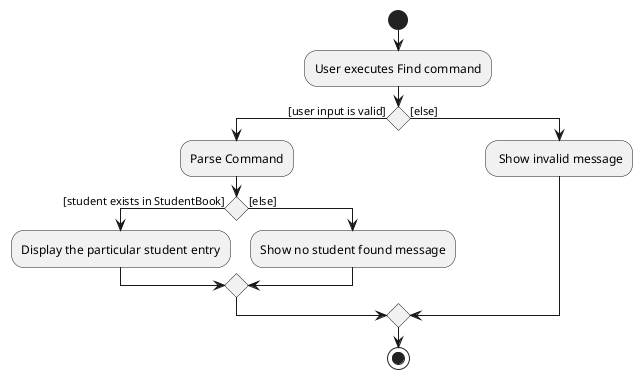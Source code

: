 @startuml
start
:User executes Find command;

'Since the beta syntax does not support placing the condition outside the
'diamond we place it as the true branch instead.

if () then ([user input is valid])
    :Parse Command;
    if () then ([student exists in StudentBook])
        :Display the particular student entry;
    else ([else])
        :Show no student found message;
    endif

else ([else])
    : Show invalid message;
endif
stop
@enduml
